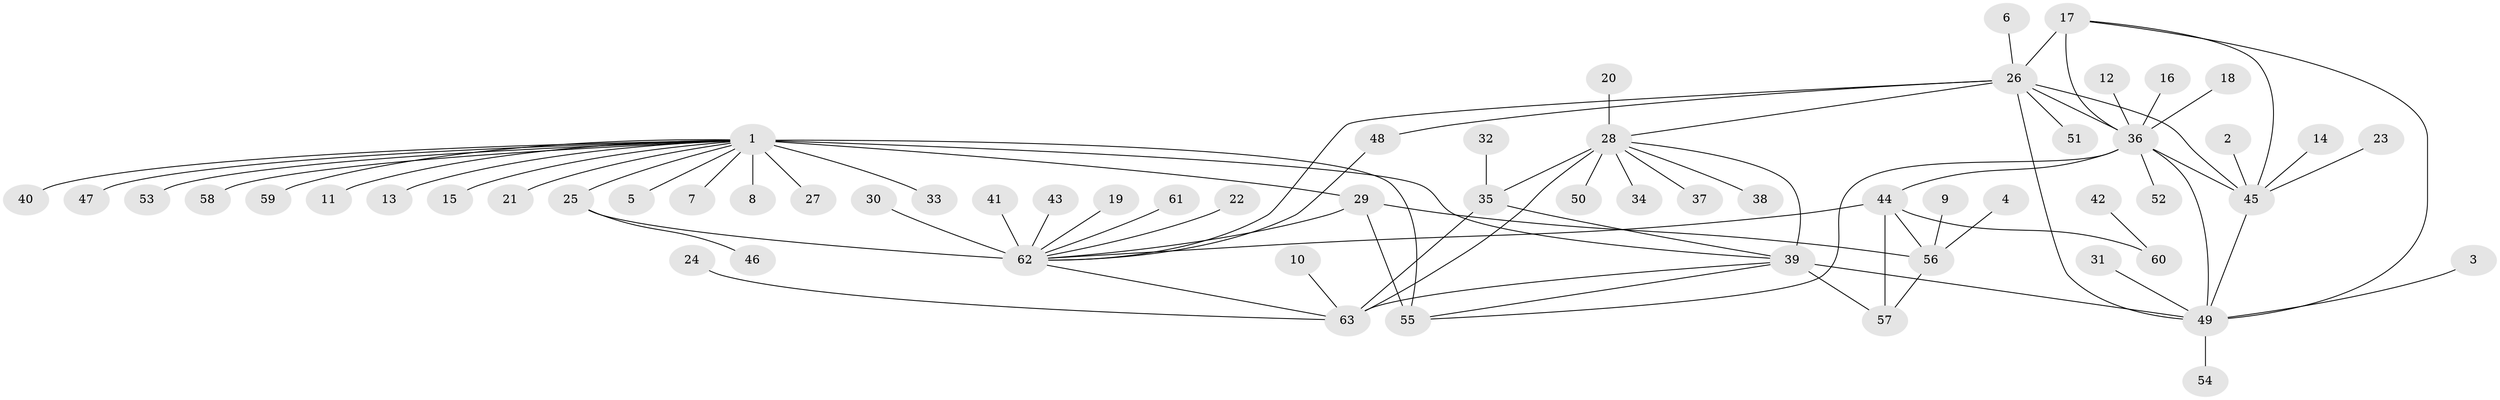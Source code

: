 // original degree distribution, {12: 0.024, 7: 0.056, 10: 0.024, 8: 0.04, 11: 0.024, 6: 0.032, 13: 0.008, 5: 0.008, 9: 0.024, 1: 0.6, 2: 0.144, 3: 0.016}
// Generated by graph-tools (version 1.1) at 2025/50/03/09/25 03:50:42]
// undirected, 63 vertices, 83 edges
graph export_dot {
graph [start="1"]
  node [color=gray90,style=filled];
  1;
  2;
  3;
  4;
  5;
  6;
  7;
  8;
  9;
  10;
  11;
  12;
  13;
  14;
  15;
  16;
  17;
  18;
  19;
  20;
  21;
  22;
  23;
  24;
  25;
  26;
  27;
  28;
  29;
  30;
  31;
  32;
  33;
  34;
  35;
  36;
  37;
  38;
  39;
  40;
  41;
  42;
  43;
  44;
  45;
  46;
  47;
  48;
  49;
  50;
  51;
  52;
  53;
  54;
  55;
  56;
  57;
  58;
  59;
  60;
  61;
  62;
  63;
  1 -- 5 [weight=1.0];
  1 -- 7 [weight=1.0];
  1 -- 8 [weight=1.0];
  1 -- 11 [weight=1.0];
  1 -- 13 [weight=1.0];
  1 -- 15 [weight=1.0];
  1 -- 21 [weight=1.0];
  1 -- 25 [weight=1.0];
  1 -- 27 [weight=1.0];
  1 -- 29 [weight=4.0];
  1 -- 33 [weight=1.0];
  1 -- 39 [weight=2.0];
  1 -- 40 [weight=1.0];
  1 -- 47 [weight=1.0];
  1 -- 53 [weight=1.0];
  1 -- 55 [weight=4.0];
  1 -- 58 [weight=1.0];
  1 -- 59 [weight=1.0];
  2 -- 45 [weight=1.0];
  3 -- 49 [weight=1.0];
  4 -- 56 [weight=1.0];
  6 -- 26 [weight=1.0];
  9 -- 56 [weight=1.0];
  10 -- 63 [weight=1.0];
  12 -- 36 [weight=1.0];
  14 -- 45 [weight=1.0];
  16 -- 36 [weight=1.0];
  17 -- 26 [weight=1.0];
  17 -- 36 [weight=2.0];
  17 -- 45 [weight=1.0];
  17 -- 49 [weight=1.0];
  18 -- 36 [weight=1.0];
  19 -- 62 [weight=1.0];
  20 -- 28 [weight=1.0];
  22 -- 62 [weight=1.0];
  23 -- 45 [weight=1.0];
  24 -- 63 [weight=1.0];
  25 -- 46 [weight=1.0];
  25 -- 62 [weight=8.0];
  26 -- 28 [weight=1.0];
  26 -- 36 [weight=2.0];
  26 -- 45 [weight=1.0];
  26 -- 48 [weight=1.0];
  26 -- 49 [weight=1.0];
  26 -- 51 [weight=1.0];
  26 -- 62 [weight=2.0];
  28 -- 34 [weight=1.0];
  28 -- 35 [weight=3.0];
  28 -- 37 [weight=1.0];
  28 -- 38 [weight=1.0];
  28 -- 39 [weight=3.0];
  28 -- 50 [weight=1.0];
  28 -- 63 [weight=3.0];
  29 -- 55 [weight=1.0];
  29 -- 56 [weight=1.0];
  29 -- 62 [weight=1.0];
  30 -- 62 [weight=1.0];
  31 -- 49 [weight=1.0];
  32 -- 35 [weight=1.0];
  35 -- 39 [weight=1.0];
  35 -- 63 [weight=1.0];
  36 -- 44 [weight=1.0];
  36 -- 45 [weight=2.0];
  36 -- 49 [weight=2.0];
  36 -- 52 [weight=1.0];
  36 -- 55 [weight=1.0];
  39 -- 49 [weight=1.0];
  39 -- 55 [weight=1.0];
  39 -- 57 [weight=2.0];
  39 -- 63 [weight=1.0];
  41 -- 62 [weight=1.0];
  42 -- 60 [weight=1.0];
  43 -- 62 [weight=1.0];
  44 -- 56 [weight=3.0];
  44 -- 57 [weight=6.0];
  44 -- 60 [weight=1.0];
  44 -- 62 [weight=1.0];
  45 -- 49 [weight=1.0];
  48 -- 62 [weight=1.0];
  49 -- 54 [weight=1.0];
  56 -- 57 [weight=2.0];
  61 -- 62 [weight=1.0];
  62 -- 63 [weight=1.0];
}
